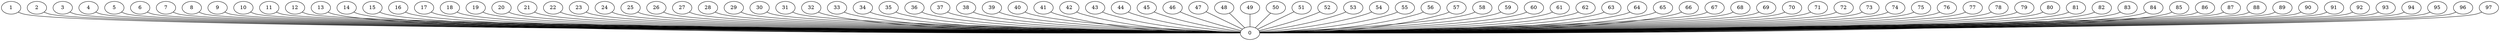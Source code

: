 graph G {
0;
1;
2;
3;
4;
5;
6;
7;
8;
9;
10;
11;
12;
13;
14;
15;
16;
17;
18;
19;
20;
21;
22;
23;
24;
25;
26;
27;
28;
29;
30;
31;
32;
33;
34;
35;
36;
37;
38;
39;
40;
41;
42;
43;
44;
45;
46;
47;
48;
49;
50;
51;
52;
53;
54;
55;
56;
57;
58;
59;
60;
61;
62;
63;
64;
65;
66;
67;
68;
69;
70;
71;
72;
73;
74;
75;
76;
77;
78;
79;
80;
81;
82;
83;
84;
85;
86;
87;
88;
89;
90;
91;
92;
93;
94;
95;
96;
97;
1--0 ;
2--0 ;
4--0 ;
3--0 ;
5--0 ;
6--0 ;
7--0 ;
8--0 ;
9--0 ;
10--0 ;
11--0 ;
12--0 ;
13--0 ;
14--0 ;
15--0 ;
17--0 ;
16--0 ;
19--0 ;
18--0 ;
20--0 ;
22--0 ;
21--0 ;
23--0 ;
25--0 ;
24--0 ;
26--0 ;
29--0 ;
28--0 ;
27--0 ;
30--0 ;
31--0 ;
32--0 ;
33--0 ;
34--0 ;
35--0 ;
36--0 ;
40--0 ;
39--0 ;
38--0 ;
37--0 ;
41--0 ;
42--0 ;
43--0 ;
46--0 ;
45--0 ;
44--0 ;
49--0 ;
48--0 ;
47--0 ;
52--0 ;
51--0 ;
50--0 ;
54--0 ;
53--0 ;
56--0 ;
55--0 ;
58--0 ;
57--0 ;
59--0 ;
61--0 ;
60--0 ;
62--0 ;
64--0 ;
63--0 ;
65--0 ;
67--0 ;
66--0 ;
68--0 ;
69--0 ;
70--0 ;
71--0 ;
73--0 ;
72--0 ;
76--0 ;
75--0 ;
74--0 ;
78--0 ;
77--0 ;
80--0 ;
79--0 ;
82--0 ;
81--0 ;
83--0 ;
84--0 ;
85--0 ;
87--0 ;
86--0 ;
90--0 ;
89--0 ;
88--0 ;
93--0 ;
92--0 ;
91--0 ;
94--0 ;
95--0 ;
96--0 ;
97--0 ;
}
